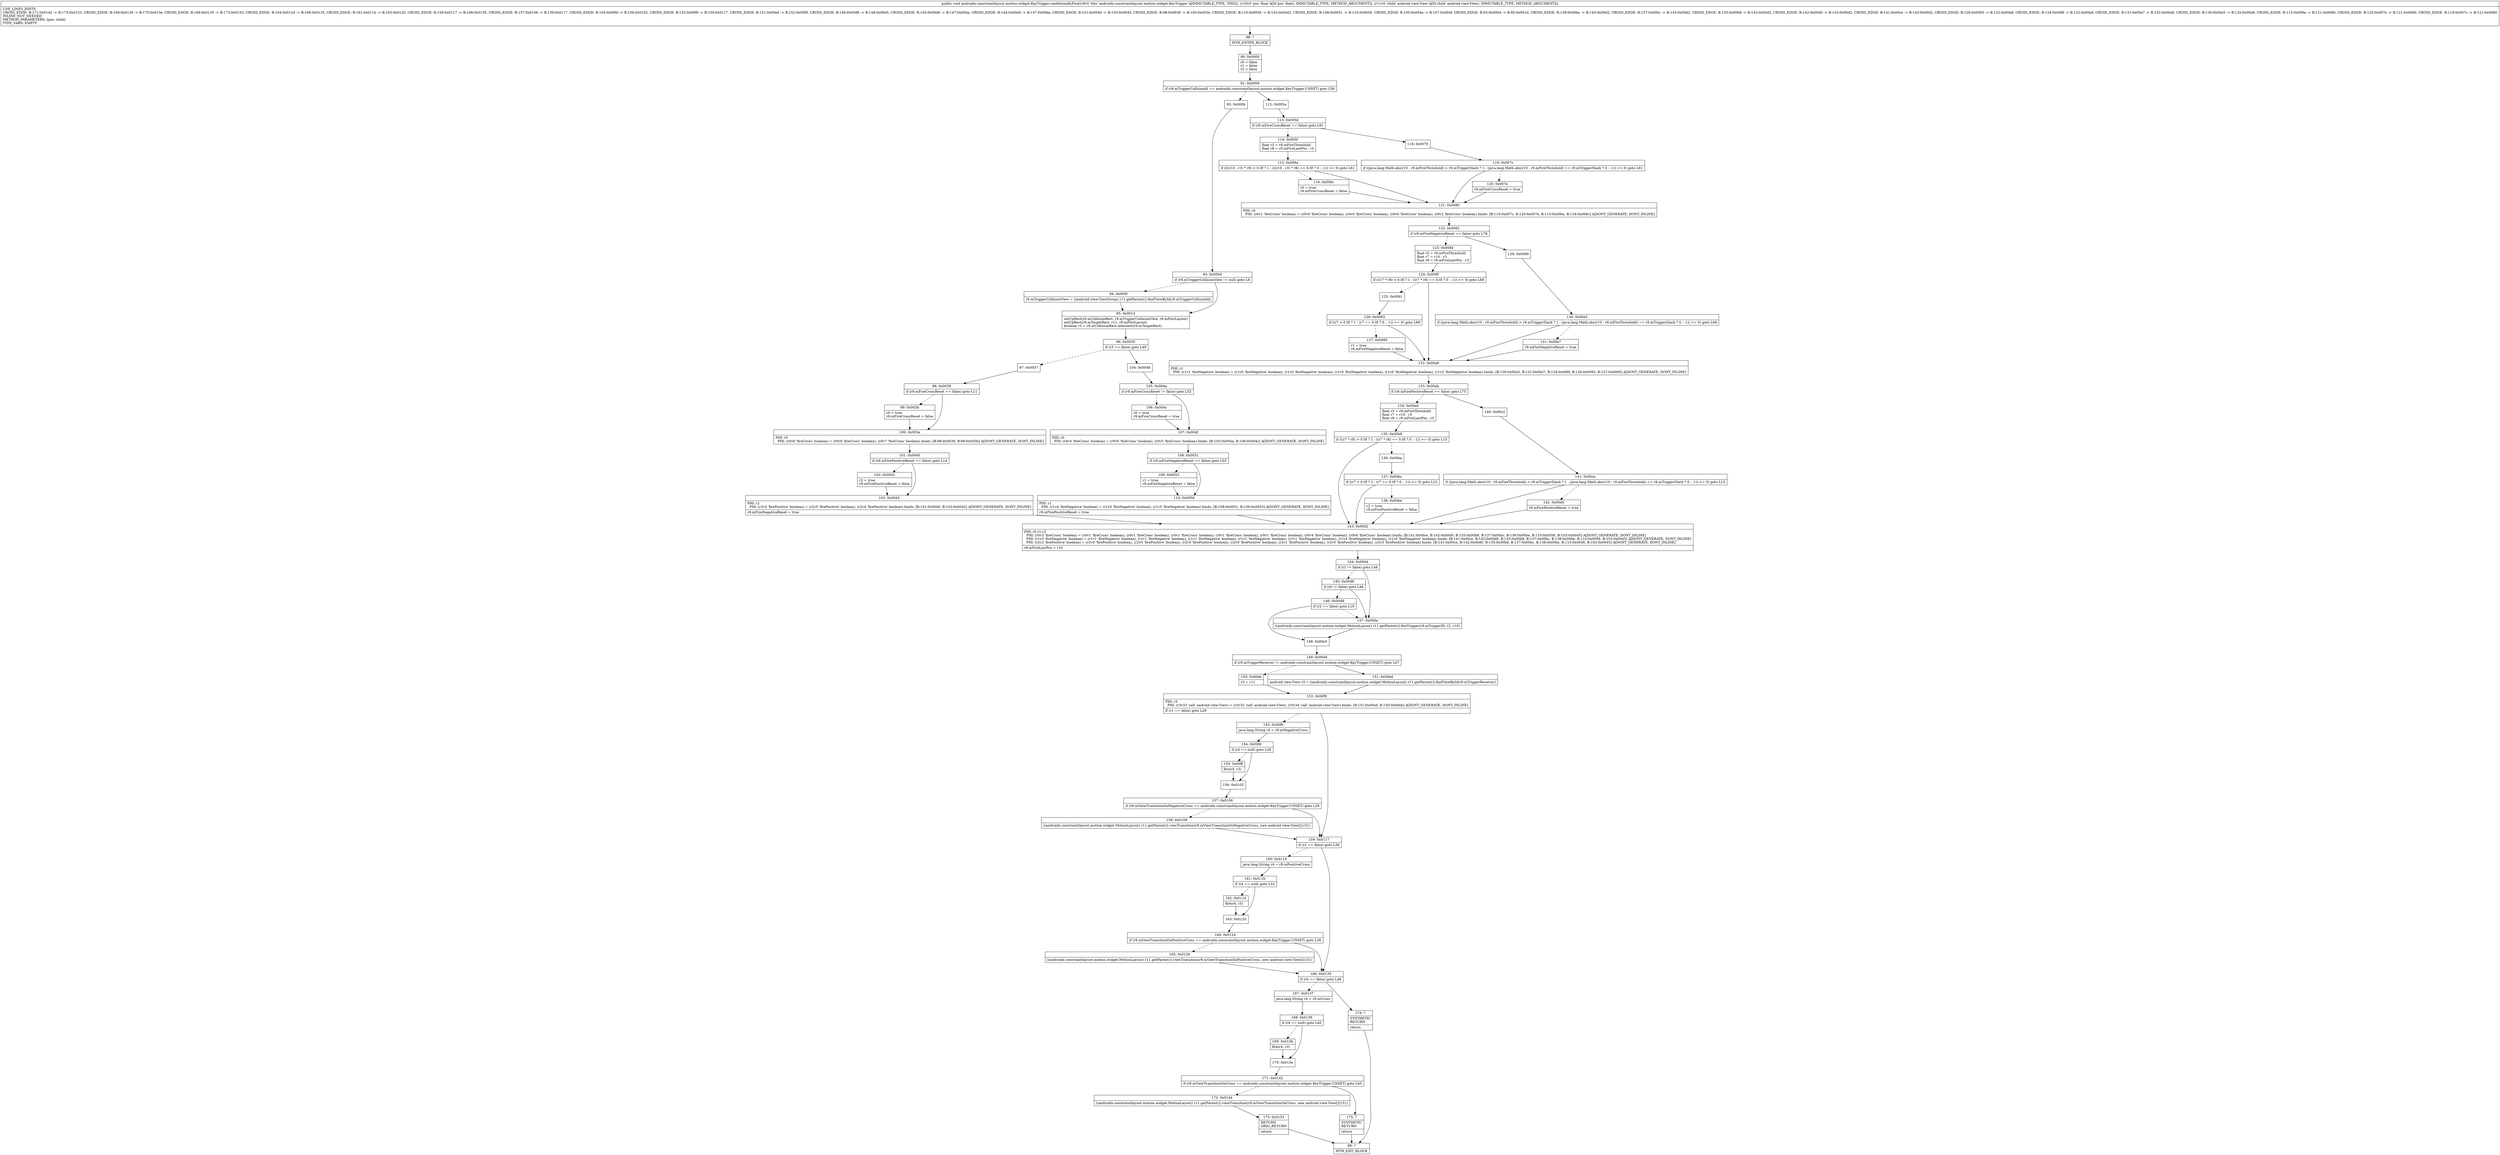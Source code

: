 digraph "CFG forandroidx.constraintlayout.motion.widget.KeyTrigger.conditionallyFire(FLandroid\/view\/View;)V" {
Node_88 [shape=record,label="{88\:\ ?|MTH_ENTER_BLOCK\l}"];
Node_90 [shape=record,label="{90\:\ 0x0000|r0 = false\lr1 = false\lr2 = false\l}"];
Node_91 [shape=record,label="{91\:\ 0x0009|if (r9.mTriggerCollisionId == androidx.constraintlayout.motion.widget.KeyTrigger.UNSET) goto L56\l}"];
Node_92 [shape=record,label="{92\:\ 0x000b}"];
Node_93 [shape=record,label="{93\:\ 0x000d|if (r9.mTriggerCollisionView != null) goto L6\l}"];
Node_94 [shape=record,label="{94\:\ 0x000f|r9.mTriggerCollisionView = ((android.view.ViewGroup) r11.getParent()).findViewById(r9.mTriggerCollisionId)\l}"];
Node_95 [shape=record,label="{95\:\ 0x001d|setUpRect(r9.mCollisionRect, r9.mTriggerCollisionView, r9.mPostLayout)\lsetUpRect(r9.mTargetRect, r11, r9.mPostLayout)\lboolean r3 = r9.mCollisionRect.intersect(r9.mTargetRect)\l}"];
Node_96 [shape=record,label="{96\:\ 0x0035|if (r3 == false) goto L49\l}"];
Node_97 [shape=record,label="{97\:\ 0x0037}"];
Node_98 [shape=record,label="{98\:\ 0x0039|if (r9.mFireCrossReset == false) goto L11\l}"];
Node_99 [shape=record,label="{99\:\ 0x003b|r0 = true\lr9.mFireCrossReset = false\l}"];
Node_100 [shape=record,label="{100\:\ 0x003e|PHI: r0 \l  PHI: (r0v6 'fireCross' boolean) = (r0v0 'fireCross' boolean), (r0v7 'fireCross' boolean) binds: [B:98:0x0039, B:99:0x003b] A[DONT_GENERATE, DONT_INLINE]\l}"];
Node_101 [shape=record,label="{101\:\ 0x0040|if (r9.mFirePositiveReset == false) goto L14\l}"];
Node_102 [shape=record,label="{102\:\ 0x0042|r2 = true\lr9.mFirePositiveReset = false\l}"];
Node_103 [shape=record,label="{103\:\ 0x0045|PHI: r2 \l  PHI: (r2v3 'firePositive' boolean) = (r2v0 'firePositive' boolean), (r2v4 'firePositive' boolean) binds: [B:101:0x0040, B:102:0x0042] A[DONT_GENERATE, DONT_INLINE]\l|r9.mFireNegativeReset = true\l}"];
Node_143 [shape=record,label="{143\:\ 0x00d2|PHI: r0 r1 r2 \l  PHI: (r0v3 'fireCross' boolean) = (r0v1 'fireCross' boolean), (r0v1 'fireCross' boolean), (r0v1 'fireCross' boolean), (r0v1 'fireCross' boolean), (r0v1 'fireCross' boolean), (r0v4 'fireCross' boolean), (r0v6 'fireCross' boolean) binds: [B:141:0x00ce, B:142:0x00d0, B:135:0x00b8, B:137:0x00bc, B:138:0x00be, B:110:0x0056, B:103:0x0045] A[DONT_GENERATE, DONT_INLINE]\l  PHI: (r1v3 'fireNegative' boolean) = (r1v1 'fireNegative' boolean), (r1v1 'fireNegative' boolean), (r1v1 'fireNegative' boolean), (r1v1 'fireNegative' boolean), (r1v1 'fireNegative' boolean), (r1v4 'fireNegative' boolean), (r1v0 'fireNegative' boolean) binds: [B:141:0x00ce, B:142:0x00d0, B:135:0x00b8, B:137:0x00bc, B:138:0x00be, B:110:0x0056, B:103:0x0045] A[DONT_GENERATE, DONT_INLINE]\l  PHI: (r2v2 'firePositive' boolean) = (r2v0 'firePositive' boolean), (r2v0 'firePositive' boolean), (r2v0 'firePositive' boolean), (r2v0 'firePositive' boolean), (r2v1 'firePositive' boolean), (r2v0 'firePositive' boolean), (r2v3 'firePositive' boolean) binds: [B:141:0x00ce, B:142:0x00d0, B:135:0x00b8, B:137:0x00bc, B:138:0x00be, B:110:0x0056, B:103:0x0045] A[DONT_GENERATE, DONT_INLINE]\l|r9.mFireLastPos = r10\l}"];
Node_144 [shape=record,label="{144\:\ 0x00d4|if (r1 != false) goto L48\l}"];
Node_145 [shape=record,label="{145\:\ 0x00d6|if (r0 != false) goto L48\l}"];
Node_146 [shape=record,label="{146\:\ 0x00d8|if (r2 == false) goto L19\l}"];
Node_148 [shape=record,label="{148\:\ 0x00e5}"];
Node_149 [shape=record,label="{149\:\ 0x00e9|if (r9.mTriggerReceiver != androidx.constraintlayout.motion.widget.KeyTrigger.UNSET) goto L47\l}"];
Node_150 [shape=record,label="{150\:\ 0x00eb|r3 = r11\l}"];
Node_152 [shape=record,label="{152\:\ 0x00f9|PHI: r3 \l  PHI: (r3v33 'call' android.view.View) = (r3v32 'call' android.view.View), (r3v34 'call' android.view.View) binds: [B:151:0x00ed, B:150:0x00eb] A[DONT_GENERATE, DONT_INLINE]\l|if (r1 == false) goto L29\l}"];
Node_153 [shape=record,label="{153\:\ 0x00fb|java.lang.String r4 = r9.mNegativeCross\l}"];
Node_154 [shape=record,label="{154\:\ 0x00fd|if (r4 == null) goto L26\l}"];
Node_155 [shape=record,label="{155\:\ 0x00ff|fire(r4, r3)\l}"];
Node_156 [shape=record,label="{156\:\ 0x0102}"];
Node_157 [shape=record,label="{157\:\ 0x0106|if (r9.mViewTransitionOnNegativeCross == androidx.constraintlayout.motion.widget.KeyTrigger.UNSET) goto L29\l}"];
Node_158 [shape=record,label="{158\:\ 0x0108|((androidx.constraintlayout.motion.widget.MotionLayout) r11.getParent()).viewTransition(r9.mViewTransitionOnNegativeCross, new android.view.View[]\{r3\})\l}"];
Node_159 [shape=record,label="{159\:\ 0x0117|if (r2 == false) goto L36\l}"];
Node_160 [shape=record,label="{160\:\ 0x0119|java.lang.String r4 = r9.mPositiveCross\l}"];
Node_161 [shape=record,label="{161\:\ 0x011b|if (r4 == null) goto L33\l}"];
Node_162 [shape=record,label="{162\:\ 0x011d|fire(r4, r3)\l}"];
Node_163 [shape=record,label="{163\:\ 0x0120}"];
Node_164 [shape=record,label="{164\:\ 0x0124|if (r9.mViewTransitionOnPositiveCross == androidx.constraintlayout.motion.widget.KeyTrigger.UNSET) goto L36\l}"];
Node_165 [shape=record,label="{165\:\ 0x0126|((androidx.constraintlayout.motion.widget.MotionLayout) r11.getParent()).viewTransition(r9.mViewTransitionOnPositiveCross, new android.view.View[]\{r3\})\l}"];
Node_166 [shape=record,label="{166\:\ 0x0135|if (r0 == false) goto L46\l}"];
Node_167 [shape=record,label="{167\:\ 0x0137|java.lang.String r4 = r9.mCross\l}"];
Node_168 [shape=record,label="{168\:\ 0x0139|if (r4 == null) goto L40\l}"];
Node_169 [shape=record,label="{169\:\ 0x013b|fire(r4, r3)\l}"];
Node_170 [shape=record,label="{170\:\ 0x013e}"];
Node_171 [shape=record,label="{171\:\ 0x0142|if (r9.mViewTransitionOnCross == androidx.constraintlayout.motion.widget.KeyTrigger.UNSET) goto L45\l}"];
Node_172 [shape=record,label="{172\:\ 0x0144|((androidx.constraintlayout.motion.widget.MotionLayout) r11.getParent()).viewTransition(r9.mViewTransitionOnCross, new android.view.View[]\{r3\})\l}"];
Node_173 [shape=record,label="{173\:\ 0x0153|RETURN\lORIG_RETURN\l|return\l}"];
Node_89 [shape=record,label="{89\:\ ?|MTH_EXIT_BLOCK\l}"];
Node_175 [shape=record,label="{175\:\ ?|SYNTHETIC\lRETURN\l|return\l}"];
Node_174 [shape=record,label="{174\:\ ?|SYNTHETIC\lRETURN\l|return\l}"];
Node_151 [shape=record,label="{151\:\ 0x00ed|android.view.View r3 = ((androidx.constraintlayout.motion.widget.MotionLayout) r11.getParent()).findViewById(r9.mTriggerReceiver)\l}"];
Node_147 [shape=record,label="{147\:\ 0x00da|((androidx.constraintlayout.motion.widget.MotionLayout) r11.getParent()).fireTrigger(r9.mTriggerID, r2, r10)\l}"];
Node_104 [shape=record,label="{104\:\ 0x0048}"];
Node_105 [shape=record,label="{105\:\ 0x004a|if (r9.mFireCrossReset != false) goto L52\l}"];
Node_106 [shape=record,label="{106\:\ 0x004c|r0 = true\lr9.mFireCrossReset = true\l}"];
Node_107 [shape=record,label="{107\:\ 0x004f|PHI: r0 \l  PHI: (r0v4 'fireCross' boolean) = (r0v0 'fireCross' boolean), (r0v5 'fireCross' boolean) binds: [B:105:0x004a, B:106:0x004c] A[DONT_GENERATE, DONT_INLINE]\l}"];
Node_108 [shape=record,label="{108\:\ 0x0051|if (r9.mFireNegativeReset == false) goto L55\l}"];
Node_109 [shape=record,label="{109\:\ 0x0053|r1 = true\lr9.mFireNegativeReset = false\l}"];
Node_110 [shape=record,label="{110\:\ 0x0056|PHI: r1 \l  PHI: (r1v4 'fireNegative' boolean) = (r1v0 'fireNegative' boolean), (r1v5 'fireNegative' boolean) binds: [B:108:0x0051, B:109:0x0053] A[DONT_GENERATE, DONT_INLINE]\l|r9.mFirePositiveReset = true\l}"];
Node_112 [shape=record,label="{112\:\ 0x005a}"];
Node_113 [shape=record,label="{113\:\ 0x005d|if (r9.mFireCrossReset == false) goto L81\l}"];
Node_114 [shape=record,label="{114\:\ 0x005f|float r3 = r9.mFireThreshold\lfloat r8 = r9.mFireLastPos \- r3\l}"];
Node_115 [shape=record,label="{115\:\ 0x006a|if ((((r10 \- r3) * r8) \> 0.0f ? 1 : (((r10 \- r3) * r8) == 0.0f ? 0 : \-1)) \>= 0) goto L61\l}"];
Node_116 [shape=record,label="{116\:\ 0x006c|r0 = true\lr9.mFireCrossReset = false\l}"];
Node_121 [shape=record,label="{121\:\ 0x0080|PHI: r0 \l  PHI: (r0v1 'fireCross' boolean) = (r0v0 'fireCross' boolean), (r0v0 'fireCross' boolean), (r0v0 'fireCross' boolean), (r0v2 'fireCross' boolean) binds: [B:119:0x007c, B:120:0x007e, B:115:0x006a, B:116:0x006c] A[DONT_GENERATE, DONT_INLINE]\l}"];
Node_122 [shape=record,label="{122\:\ 0x0082|if (r9.mFireNegativeReset == false) goto L78\l}"];
Node_123 [shape=record,label="{123\:\ 0x0084|float r3 = r9.mFireThreshold\lfloat r7 = r10 \- r3\lfloat r8 = r9.mFireLastPos \- r3\l}"];
Node_124 [shape=record,label="{124\:\ 0x008f|if (((r7 * r8) \> 0.0f ? 1 : ((r7 * r8) == 0.0f ? 0 : \-1)) \>= 0) goto L68\l}"];
Node_125 [shape=record,label="{125\:\ 0x0091}"];
Node_126 [shape=record,label="{126\:\ 0x0093|if ((r7 \> 0.0f ? 1 : (r7 == 0.0f ? 0 : \-1)) \>= 0) goto L68\l}"];
Node_127 [shape=record,label="{127\:\ 0x0095|r1 = true\lr9.mFireNegativeReset = false\l}"];
Node_132 [shape=record,label="{132\:\ 0x00a9|PHI: r1 \l  PHI: (r1v1 'fireNegative' boolean) = (r1v0 'fireNegative' boolean), (r1v0 'fireNegative' boolean), (r1v0 'fireNegative' boolean), (r1v0 'fireNegative' boolean), (r1v2 'fireNegative' boolean) binds: [B:130:0x00a5, B:131:0x00a7, B:124:0x008f, B:126:0x0093, B:127:0x0095] A[DONT_GENERATE, DONT_INLINE]\l}"];
Node_133 [shape=record,label="{133\:\ 0x00ab|if (r9.mFirePositiveReset == false) goto L75\l}"];
Node_134 [shape=record,label="{134\:\ 0x00ad|float r3 = r9.mFireThreshold\lfloat r7 = r10 \- r3\lfloat r8 = r9.mFireLastPos \- r3\l}"];
Node_135 [shape=record,label="{135\:\ 0x00b8|if (((r7 * r8) \> 0.0f ? 1 : ((r7 * r8) == 0.0f ? 0 : \-1)) \>= 0) goto L15\l}"];
Node_136 [shape=record,label="{136\:\ 0x00ba}"];
Node_137 [shape=record,label="{137\:\ 0x00bc|if ((r7 \> 0.0f ? 1 : (r7 == 0.0f ? 0 : \-1)) \<= 0) goto L15\l}"];
Node_138 [shape=record,label="{138\:\ 0x00be|r2 = true\lr9.mFirePositiveReset = false\l}"];
Node_140 [shape=record,label="{140\:\ 0x00c2}"];
Node_141 [shape=record,label="{141\:\ 0x00ce|if ((java.lang.Math.abs(r10 \- r9.mFireThreshold) \> r9.mTriggerSlack ? 1 : (java.lang.Math.abs(r10 \- r9.mFireThreshold) == r9.mTriggerSlack ? 0 : \-1)) \<= 0) goto L15\l}"];
Node_142 [shape=record,label="{142\:\ 0x00d0|r9.mFirePositiveReset = true\l}"];
Node_129 [shape=record,label="{129\:\ 0x0099}"];
Node_130 [shape=record,label="{130\:\ 0x00a5|if ((java.lang.Math.abs(r10 \- r9.mFireThreshold) \> r9.mTriggerSlack ? 1 : (java.lang.Math.abs(r10 \- r9.mFireThreshold) == r9.mTriggerSlack ? 0 : \-1)) \<= 0) goto L68\l}"];
Node_131 [shape=record,label="{131\:\ 0x00a7|r9.mFireNegativeReset = true\l}"];
Node_118 [shape=record,label="{118\:\ 0x0070}"];
Node_119 [shape=record,label="{119\:\ 0x007c|if ((java.lang.Math.abs(r10 \- r9.mFireThreshold) \> r9.mTriggerSlack ? 1 : (java.lang.Math.abs(r10 \- r9.mFireThreshold) == r9.mTriggerSlack ? 0 : \-1)) \<= 0) goto L61\l}"];
Node_120 [shape=record,label="{120\:\ 0x007e|r9.mFireCrossReset = true\l}"];
MethodNode[shape=record,label="{public void androidx.constraintlayout.motion.widget.KeyTrigger.conditionallyFire((r9v0 'this' androidx.constraintlayout.motion.widget.KeyTrigger A[IMMUTABLE_TYPE, THIS]), (r10v0 'pos' float A[D('pos' float), IMMUTABLE_TYPE, METHOD_ARGUMENT]), (r11v0 'child' android.view.View A[D('child' android.view.View), IMMUTABLE_TYPE, METHOD_ARGUMENT]))  | USE_LINES_HINTS\lCROSS_EDGE: B:171:0x0142 \-\> B:173:0x0153, CROSS_EDGE: B:168:0x0139 \-\> B:170:0x013e, CROSS_EDGE: B:166:0x0135 \-\> B:173:0x0153, CROSS_EDGE: B:164:0x0124 \-\> B:166:0x0135, CROSS_EDGE: B:161:0x011b \-\> B:163:0x0120, CROSS_EDGE: B:159:0x0117 \-\> B:166:0x0135, CROSS_EDGE: B:157:0x0106 \-\> B:159:0x0117, CROSS_EDGE: B:154:0x00fd \-\> B:156:0x0102, CROSS_EDGE: B:152:0x00f9 \-\> B:159:0x0117, CROSS_EDGE: B:151:0x00ed \-\> B:152:0x00f9, CROSS_EDGE: B:146:0x00d8 \-\> B:148:0x00e5, CROSS_EDGE: B:145:0x00d6 \-\> B:147:0x00da, CROSS_EDGE: B:144:0x00d4 \-\> B:147:0x00da, CROSS_EDGE: B:101:0x0040 \-\> B:103:0x0045, CROSS_EDGE: B:98:0x0039 \-\> B:100:0x003e, CROSS_EDGE: B:110:0x0056 \-\> B:143:0x00d2, CROSS_EDGE: B:108:0x0051 \-\> B:110:0x0056, CROSS_EDGE: B:105:0x004a \-\> B:107:0x004f, CROSS_EDGE: B:93:0x000d \-\> B:95:0x001d, CROSS_EDGE: B:138:0x00be \-\> B:143:0x00d2, CROSS_EDGE: B:137:0x00bc \-\> B:143:0x00d2, CROSS_EDGE: B:135:0x00b8 \-\> B:143:0x00d2, CROSS_EDGE: B:142:0x00d0 \-\> B:143:0x00d2, CROSS_EDGE: B:141:0x00ce \-\> B:143:0x00d2, CROSS_EDGE: B:126:0x0093 \-\> B:132:0x00a9, CROSS_EDGE: B:124:0x008f \-\> B:132:0x00a9, CROSS_EDGE: B:131:0x00a7 \-\> B:132:0x00a9, CROSS_EDGE: B:130:0x00a5 \-\> B:132:0x00a9, CROSS_EDGE: B:115:0x006a \-\> B:121:0x0080, CROSS_EDGE: B:120:0x007e \-\> B:121:0x0080, CROSS_EDGE: B:119:0x007c \-\> B:121:0x0080\lINLINE_NOT_NEEDED\lMETHOD_PARAMETERS: [pos, child]\lTYPE_VARS: EMPTY\l}"];
MethodNode -> Node_88;Node_88 -> Node_90;
Node_90 -> Node_91;
Node_91 -> Node_92[style=dashed];
Node_91 -> Node_112;
Node_92 -> Node_93;
Node_93 -> Node_94[style=dashed];
Node_93 -> Node_95;
Node_94 -> Node_95;
Node_95 -> Node_96;
Node_96 -> Node_97[style=dashed];
Node_96 -> Node_104;
Node_97 -> Node_98;
Node_98 -> Node_99[style=dashed];
Node_98 -> Node_100;
Node_99 -> Node_100;
Node_100 -> Node_101;
Node_101 -> Node_102[style=dashed];
Node_101 -> Node_103;
Node_102 -> Node_103;
Node_103 -> Node_143;
Node_143 -> Node_144;
Node_144 -> Node_145[style=dashed];
Node_144 -> Node_147;
Node_145 -> Node_146[style=dashed];
Node_145 -> Node_147;
Node_146 -> Node_147[style=dashed];
Node_146 -> Node_148;
Node_148 -> Node_149;
Node_149 -> Node_150[style=dashed];
Node_149 -> Node_151;
Node_150 -> Node_152;
Node_152 -> Node_153[style=dashed];
Node_152 -> Node_159;
Node_153 -> Node_154;
Node_154 -> Node_155[style=dashed];
Node_154 -> Node_156;
Node_155 -> Node_156;
Node_156 -> Node_157;
Node_157 -> Node_158[style=dashed];
Node_157 -> Node_159;
Node_158 -> Node_159;
Node_159 -> Node_160[style=dashed];
Node_159 -> Node_166;
Node_160 -> Node_161;
Node_161 -> Node_162[style=dashed];
Node_161 -> Node_163;
Node_162 -> Node_163;
Node_163 -> Node_164;
Node_164 -> Node_165[style=dashed];
Node_164 -> Node_166;
Node_165 -> Node_166;
Node_166 -> Node_167[style=dashed];
Node_166 -> Node_174;
Node_167 -> Node_168;
Node_168 -> Node_169[style=dashed];
Node_168 -> Node_170;
Node_169 -> Node_170;
Node_170 -> Node_171;
Node_171 -> Node_172[style=dashed];
Node_171 -> Node_175;
Node_172 -> Node_173;
Node_173 -> Node_89;
Node_175 -> Node_89;
Node_174 -> Node_89;
Node_151 -> Node_152;
Node_147 -> Node_148;
Node_104 -> Node_105;
Node_105 -> Node_106[style=dashed];
Node_105 -> Node_107;
Node_106 -> Node_107;
Node_107 -> Node_108;
Node_108 -> Node_109[style=dashed];
Node_108 -> Node_110;
Node_109 -> Node_110;
Node_110 -> Node_143;
Node_112 -> Node_113;
Node_113 -> Node_114[style=dashed];
Node_113 -> Node_118;
Node_114 -> Node_115;
Node_115 -> Node_116[style=dashed];
Node_115 -> Node_121;
Node_116 -> Node_121;
Node_121 -> Node_122;
Node_122 -> Node_123[style=dashed];
Node_122 -> Node_129;
Node_123 -> Node_124;
Node_124 -> Node_125[style=dashed];
Node_124 -> Node_132;
Node_125 -> Node_126;
Node_126 -> Node_127[style=dashed];
Node_126 -> Node_132;
Node_127 -> Node_132;
Node_132 -> Node_133;
Node_133 -> Node_134[style=dashed];
Node_133 -> Node_140;
Node_134 -> Node_135;
Node_135 -> Node_136[style=dashed];
Node_135 -> Node_143;
Node_136 -> Node_137;
Node_137 -> Node_138[style=dashed];
Node_137 -> Node_143;
Node_138 -> Node_143;
Node_140 -> Node_141;
Node_141 -> Node_142[style=dashed];
Node_141 -> Node_143;
Node_142 -> Node_143;
Node_129 -> Node_130;
Node_130 -> Node_131[style=dashed];
Node_130 -> Node_132;
Node_131 -> Node_132;
Node_118 -> Node_119;
Node_119 -> Node_120[style=dashed];
Node_119 -> Node_121;
Node_120 -> Node_121;
}

